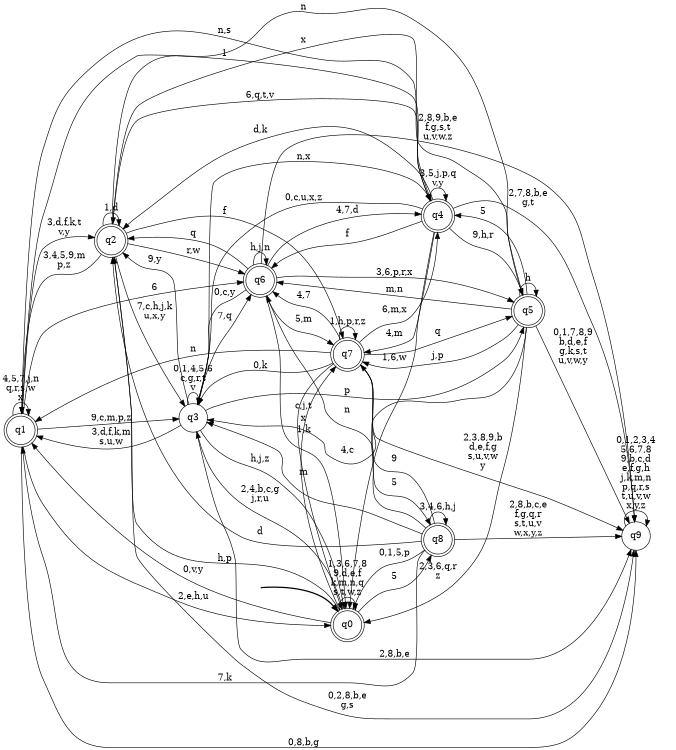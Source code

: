 digraph BlueStar {
__start0 [style = invis, shape = none, label = "", width = 0, height = 0];

rankdir=LR;
size="8,5";

s0 [style="rounded,filled", color="black", fillcolor="white" shape="doublecircle", label="q0"];
s1 [style="rounded,filled", color="black", fillcolor="white" shape="doublecircle", label="q1"];
s2 [style="rounded,filled", color="black", fillcolor="white" shape="doublecircle", label="q2"];
s3 [style="filled", color="black", fillcolor="white" shape="circle", label="q3"];
s4 [style="rounded,filled", color="black", fillcolor="white" shape="doublecircle", label="q4"];
s5 [style="rounded,filled", color="black", fillcolor="white" shape="doublecircle", label="q5"];
s6 [style="rounded,filled", color="black", fillcolor="white" shape="doublecircle", label="q6"];
s7 [style="rounded,filled", color="black", fillcolor="white" shape="doublecircle", label="q7"];
s8 [style="rounded,filled", color="black", fillcolor="white" shape="doublecircle", label="q8"];
s9 [style="filled", color="black", fillcolor="white" shape="circle", label="q9"];
subgraph cluster_main { 
	graph [pad=".75", ranksep="0.15", nodesep="0.15"];
	 style=invis; 
	__start0 -> s0 [penwidth=2];
}
s0 -> s0 [label="1,3,6,7,8\n9,d,e,f\nk,m,n,q\ns,t,w,z"];
s0 -> s1 [label="0,v,y"];
s0 -> s2 [label="h,p"];
s0 -> s3 [label="2,4,b,c,g\nj,r,u"];
s0 -> s7 [label="x"];
s0 -> s8 [label="5"];
s1 -> s0 [label="2,e,h,u"];
s1 -> s1 [label="4,5,7,j,n\nq,r,s,w\nx"];
s1 -> s2 [label="3,d,f,k,t\nv,y"];
s1 -> s3 [label="9,c,m,p,z"];
s1 -> s4 [label="1"];
s1 -> s6 [label="6"];
s1 -> s9 [label="0,8,b,g"];
s2 -> s1 [label="3,4,5,9,m\np,z"];
s2 -> s2 [label="1,d"];
s2 -> s3 [label="7,c,h,j,k\nu,x,y"];
s2 -> s4 [label="6,q,t,v"];
s2 -> s5 [label="n"];
s2 -> s6 [label="r,w"];
s2 -> s7 [label="f"];
s2 -> s9 [label="0,2,8,b,e\ng,s"];
s3 -> s0 [label="h,j,z"];
s3 -> s1 [label="3,d,f,k,m\ns,u,w"];
s3 -> s2 [label="9,y"];
s3 -> s3 [label="0,1,4,5,6\nc,g,r,t\nv"];
s3 -> s4 [label="n,x"];
s3 -> s5 [label="p"];
s3 -> s6 [label="7,q"];
s3 -> s9 [label="2,8,b,e"];
s4 -> s0 [label="1,6,w"];
s4 -> s1 [label="n,s"];
s4 -> s2 [label="d,k"];
s4 -> s3 [label="0,c,u,x,z"];
s4 -> s4 [label="3,5,j,p,q\nv,y"];
s4 -> s5 [label="9,h,r"];
s4 -> s6 [label="f"];
s4 -> s7 [label="4,m"];
s4 -> s9 [label="2,7,8,b,e\ng,t"];
s5 -> s0 [label="2,3,6,q,r\nz"];
s5 -> s2 [label="x"];
s5 -> s3 [label="4,c"];
s5 -> s4 [label="5"];
s5 -> s5 [label="h"];
s5 -> s6 [label="m,n"];
s5 -> s7 [label="j,p"];
s5 -> s9 [label="0,1,7,8,9\nb,d,e,f\ng,k,s,t\nu,v,w,y"];
s6 -> s0 [label="1,k"];
s6 -> s2 [label="q"];
s6 -> s3 [label="0,c,y"];
s6 -> s4 [label="4,7,d"];
s6 -> s5 [label="3,6,p,r,x"];
s6 -> s6 [label="h,j,n"];
s6 -> s7 [label="5,m"];
s6 -> s9 [label="2,8,9,b,e\nf,g,s,t\nu,v,w,z"];
s7 -> s0 [label="c,j,t"];
s7 -> s1 [label="n"];
s7 -> s3 [label="0,k"];
s7 -> s4 [label="6,m,x"];
s7 -> s5 [label="q"];
s7 -> s6 [label="4,7"];
s7 -> s7 [label="1,h,p,r,z"];
s7 -> s8 [label="5"];
s7 -> s9 [label="2,3,8,9,b\nd,e,f,g\ns,u,v,w\ny"];
s8 -> s0 [label="0,1,5,p"];
s8 -> s1 [label="7,k"];
s8 -> s2 [label="d"];
s8 -> s3 [label="m"];
s8 -> s6 [label="n"];
s8 -> s7 [label="9"];
s8 -> s8 [label="3,4,6,h,j"];
s8 -> s9 [label="2,8,b,c,e\nf,g,q,r\ns,t,u,v\nw,x,y,z"];
s9 -> s9 [label="0,1,2,3,4\n5,6,7,8\n9,b,c,d\ne,f,g,h\nj,k,m,n\np,q,r,s\nt,u,v,w\nx,y,z"];

}